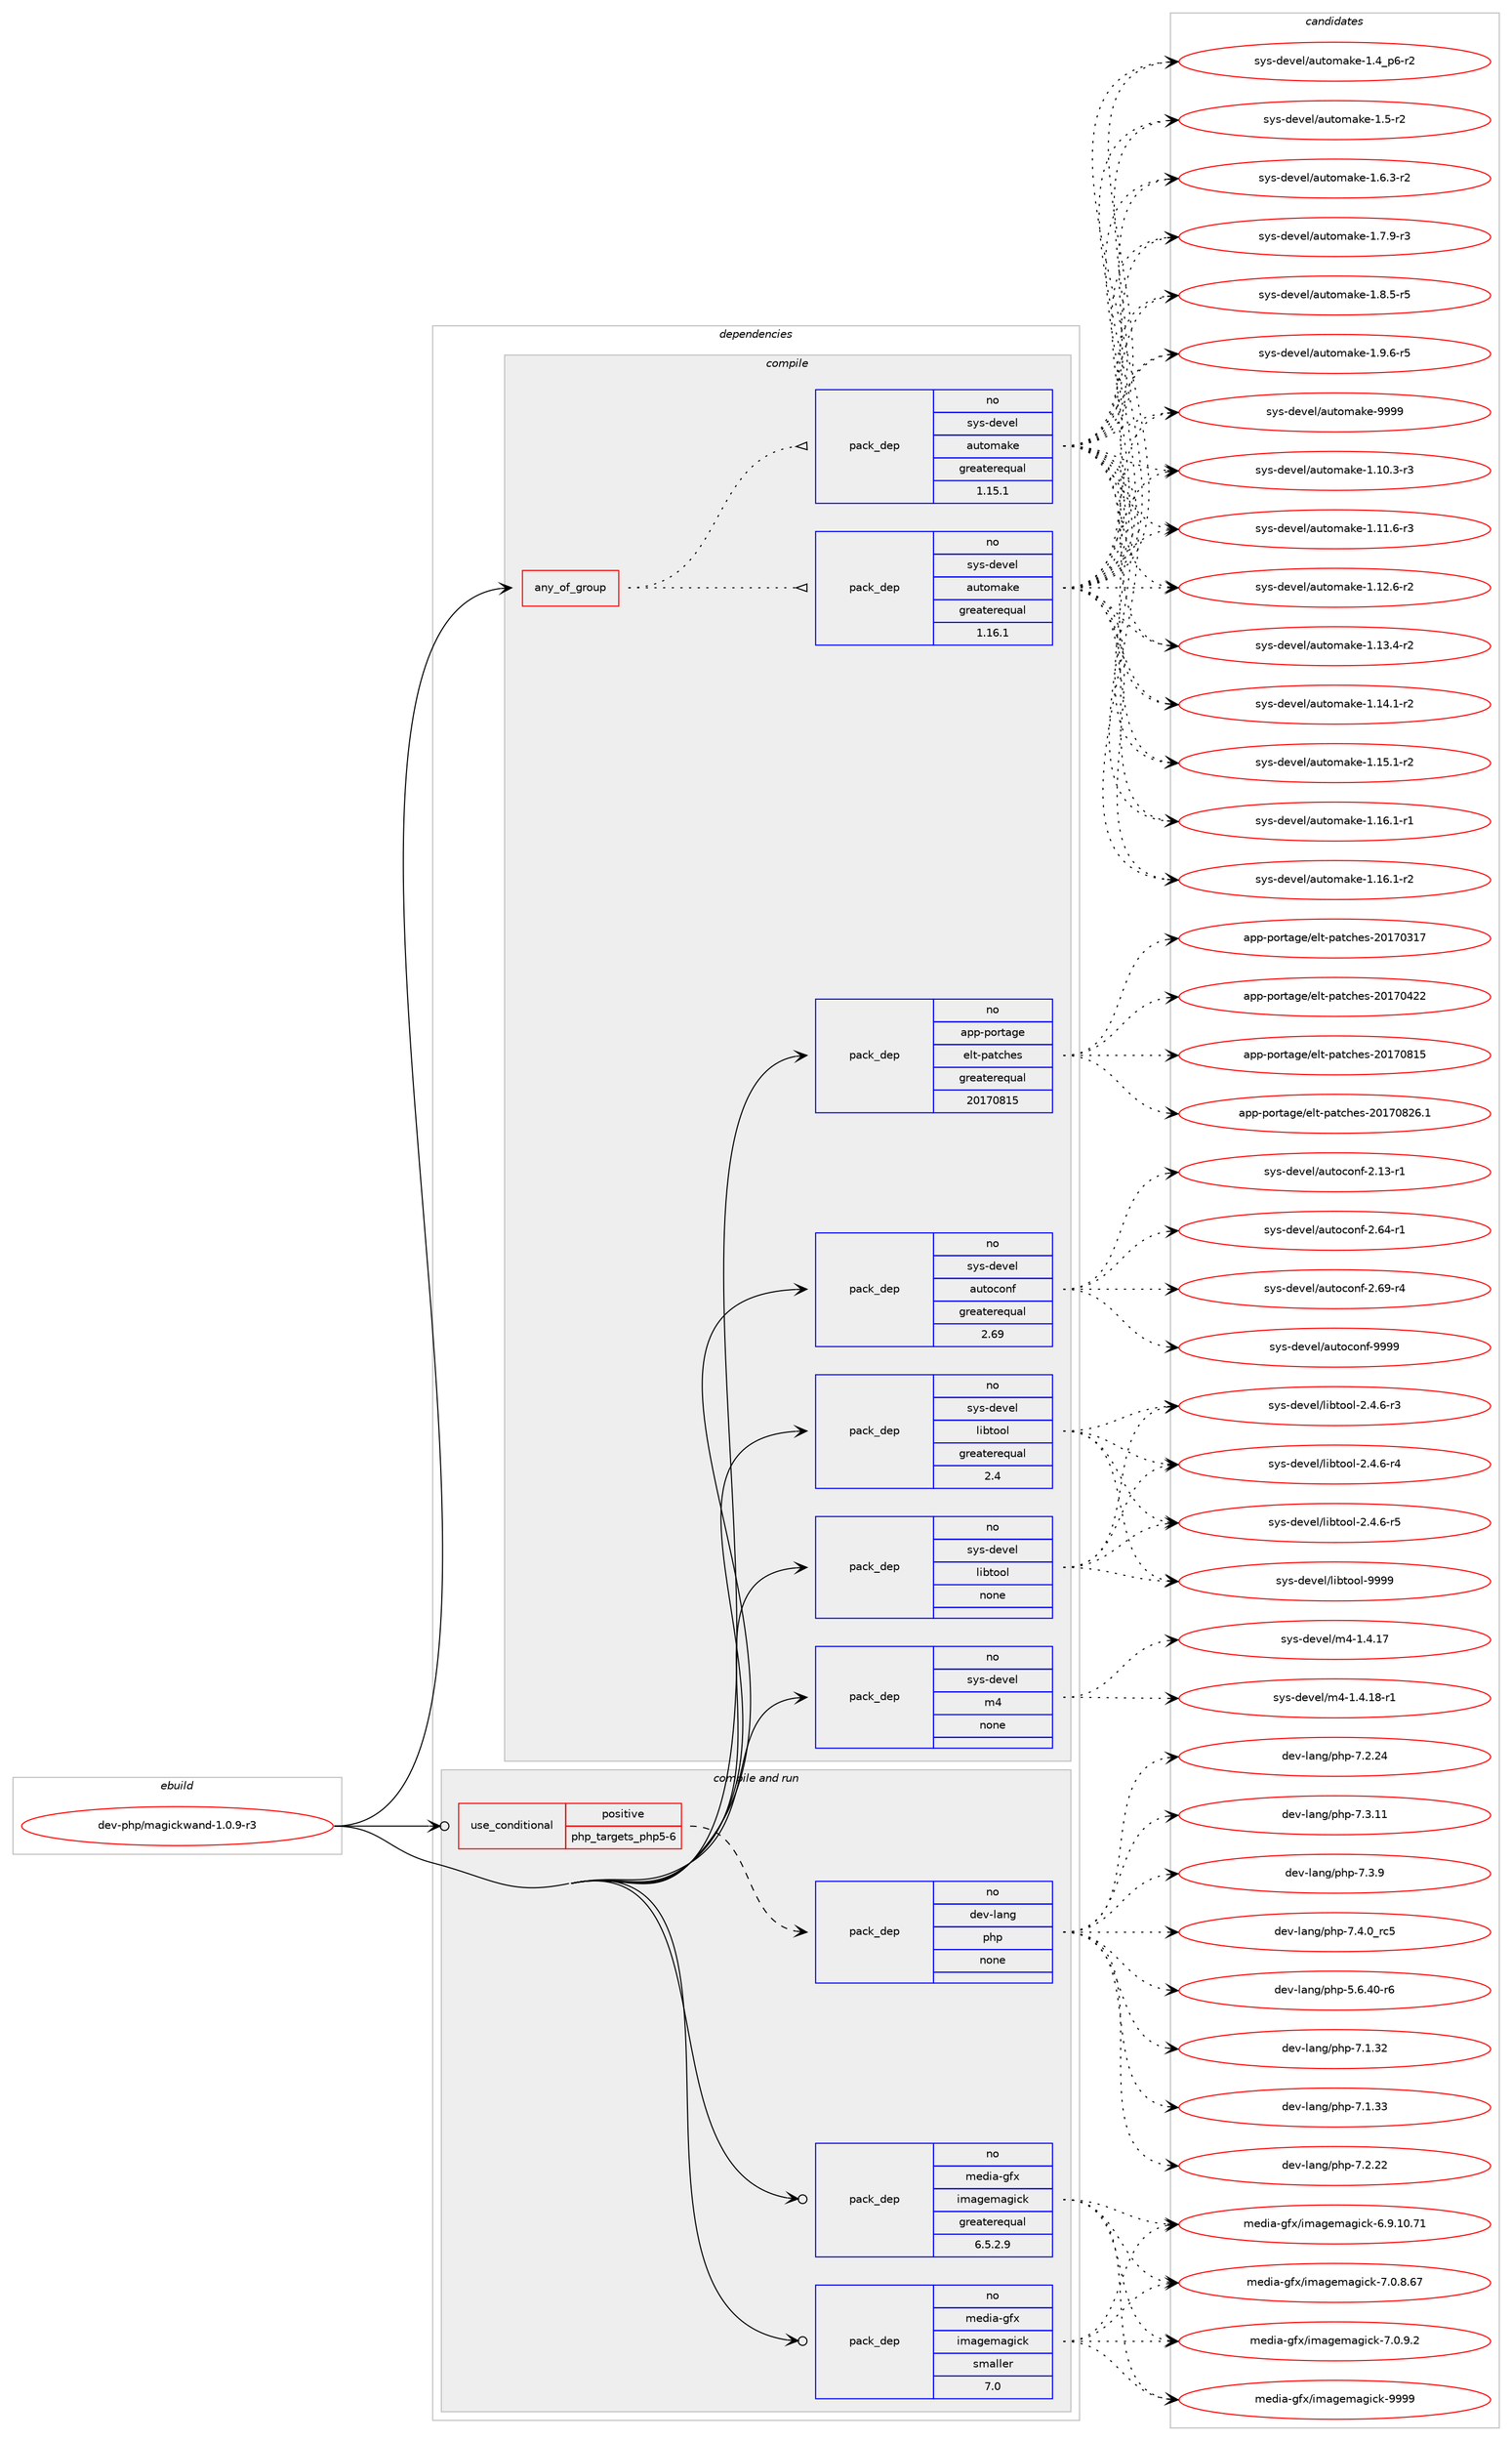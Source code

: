 digraph prolog {

# *************
# Graph options
# *************

newrank=true;
concentrate=true;
compound=true;
graph [rankdir=LR,fontname=Helvetica,fontsize=10,ranksep=1.5];#, ranksep=2.5, nodesep=0.2];
edge  [arrowhead=vee];
node  [fontname=Helvetica,fontsize=10];

# **********
# The ebuild
# **********

subgraph cluster_leftcol {
color=gray;
rank=same;
label=<<i>ebuild</i>>;
id [label="dev-php/magickwand-1.0.9-r3", color=red, width=4, href="../dev-php/magickwand-1.0.9-r3.svg"];
}

# ****************
# The dependencies
# ****************

subgraph cluster_midcol {
color=gray;
label=<<i>dependencies</i>>;
subgraph cluster_compile {
fillcolor="#eeeeee";
style=filled;
label=<<i>compile</i>>;
subgraph any11309 {
dependency589570 [label=<<TABLE BORDER="0" CELLBORDER="1" CELLSPACING="0" CELLPADDING="4"><TR><TD CELLPADDING="10">any_of_group</TD></TR></TABLE>>, shape=none, color=red];subgraph pack443127 {
dependency589571 [label=<<TABLE BORDER="0" CELLBORDER="1" CELLSPACING="0" CELLPADDING="4" WIDTH="220"><TR><TD ROWSPAN="6" CELLPADDING="30">pack_dep</TD></TR><TR><TD WIDTH="110">no</TD></TR><TR><TD>sys-devel</TD></TR><TR><TD>automake</TD></TR><TR><TD>greaterequal</TD></TR><TR><TD>1.16.1</TD></TR></TABLE>>, shape=none, color=blue];
}
dependency589570:e -> dependency589571:w [weight=20,style="dotted",arrowhead="oinv"];
subgraph pack443128 {
dependency589572 [label=<<TABLE BORDER="0" CELLBORDER="1" CELLSPACING="0" CELLPADDING="4" WIDTH="220"><TR><TD ROWSPAN="6" CELLPADDING="30">pack_dep</TD></TR><TR><TD WIDTH="110">no</TD></TR><TR><TD>sys-devel</TD></TR><TR><TD>automake</TD></TR><TR><TD>greaterequal</TD></TR><TR><TD>1.15.1</TD></TR></TABLE>>, shape=none, color=blue];
}
dependency589570:e -> dependency589572:w [weight=20,style="dotted",arrowhead="oinv"];
}
id:e -> dependency589570:w [weight=20,style="solid",arrowhead="vee"];
subgraph pack443129 {
dependency589573 [label=<<TABLE BORDER="0" CELLBORDER="1" CELLSPACING="0" CELLPADDING="4" WIDTH="220"><TR><TD ROWSPAN="6" CELLPADDING="30">pack_dep</TD></TR><TR><TD WIDTH="110">no</TD></TR><TR><TD>app-portage</TD></TR><TR><TD>elt-patches</TD></TR><TR><TD>greaterequal</TD></TR><TR><TD>20170815</TD></TR></TABLE>>, shape=none, color=blue];
}
id:e -> dependency589573:w [weight=20,style="solid",arrowhead="vee"];
subgraph pack443130 {
dependency589574 [label=<<TABLE BORDER="0" CELLBORDER="1" CELLSPACING="0" CELLPADDING="4" WIDTH="220"><TR><TD ROWSPAN="6" CELLPADDING="30">pack_dep</TD></TR><TR><TD WIDTH="110">no</TD></TR><TR><TD>sys-devel</TD></TR><TR><TD>autoconf</TD></TR><TR><TD>greaterequal</TD></TR><TR><TD>2.69</TD></TR></TABLE>>, shape=none, color=blue];
}
id:e -> dependency589574:w [weight=20,style="solid",arrowhead="vee"];
subgraph pack443131 {
dependency589575 [label=<<TABLE BORDER="0" CELLBORDER="1" CELLSPACING="0" CELLPADDING="4" WIDTH="220"><TR><TD ROWSPAN="6" CELLPADDING="30">pack_dep</TD></TR><TR><TD WIDTH="110">no</TD></TR><TR><TD>sys-devel</TD></TR><TR><TD>libtool</TD></TR><TR><TD>greaterequal</TD></TR><TR><TD>2.4</TD></TR></TABLE>>, shape=none, color=blue];
}
id:e -> dependency589575:w [weight=20,style="solid",arrowhead="vee"];
subgraph pack443132 {
dependency589576 [label=<<TABLE BORDER="0" CELLBORDER="1" CELLSPACING="0" CELLPADDING="4" WIDTH="220"><TR><TD ROWSPAN="6" CELLPADDING="30">pack_dep</TD></TR><TR><TD WIDTH="110">no</TD></TR><TR><TD>sys-devel</TD></TR><TR><TD>libtool</TD></TR><TR><TD>none</TD></TR><TR><TD></TD></TR></TABLE>>, shape=none, color=blue];
}
id:e -> dependency589576:w [weight=20,style="solid",arrowhead="vee"];
subgraph pack443133 {
dependency589577 [label=<<TABLE BORDER="0" CELLBORDER="1" CELLSPACING="0" CELLPADDING="4" WIDTH="220"><TR><TD ROWSPAN="6" CELLPADDING="30">pack_dep</TD></TR><TR><TD WIDTH="110">no</TD></TR><TR><TD>sys-devel</TD></TR><TR><TD>m4</TD></TR><TR><TD>none</TD></TR><TR><TD></TD></TR></TABLE>>, shape=none, color=blue];
}
id:e -> dependency589577:w [weight=20,style="solid",arrowhead="vee"];
}
subgraph cluster_compileandrun {
fillcolor="#eeeeee";
style=filled;
label=<<i>compile and run</i>>;
subgraph cond134769 {
dependency589578 [label=<<TABLE BORDER="0" CELLBORDER="1" CELLSPACING="0" CELLPADDING="4"><TR><TD ROWSPAN="3" CELLPADDING="10">use_conditional</TD></TR><TR><TD>positive</TD></TR><TR><TD>php_targets_php5-6</TD></TR></TABLE>>, shape=none, color=red];
subgraph pack443134 {
dependency589579 [label=<<TABLE BORDER="0" CELLBORDER="1" CELLSPACING="0" CELLPADDING="4" WIDTH="220"><TR><TD ROWSPAN="6" CELLPADDING="30">pack_dep</TD></TR><TR><TD WIDTH="110">no</TD></TR><TR><TD>dev-lang</TD></TR><TR><TD>php</TD></TR><TR><TD>none</TD></TR><TR><TD></TD></TR></TABLE>>, shape=none, color=blue];
}
dependency589578:e -> dependency589579:w [weight=20,style="dashed",arrowhead="vee"];
}
id:e -> dependency589578:w [weight=20,style="solid",arrowhead="odotvee"];
subgraph pack443135 {
dependency589580 [label=<<TABLE BORDER="0" CELLBORDER="1" CELLSPACING="0" CELLPADDING="4" WIDTH="220"><TR><TD ROWSPAN="6" CELLPADDING="30">pack_dep</TD></TR><TR><TD WIDTH="110">no</TD></TR><TR><TD>media-gfx</TD></TR><TR><TD>imagemagick</TD></TR><TR><TD>greaterequal</TD></TR><TR><TD>6.5.2.9</TD></TR></TABLE>>, shape=none, color=blue];
}
id:e -> dependency589580:w [weight=20,style="solid",arrowhead="odotvee"];
subgraph pack443136 {
dependency589581 [label=<<TABLE BORDER="0" CELLBORDER="1" CELLSPACING="0" CELLPADDING="4" WIDTH="220"><TR><TD ROWSPAN="6" CELLPADDING="30">pack_dep</TD></TR><TR><TD WIDTH="110">no</TD></TR><TR><TD>media-gfx</TD></TR><TR><TD>imagemagick</TD></TR><TR><TD>smaller</TD></TR><TR><TD>7.0</TD></TR></TABLE>>, shape=none, color=blue];
}
id:e -> dependency589581:w [weight=20,style="solid",arrowhead="odotvee"];
}
subgraph cluster_run {
fillcolor="#eeeeee";
style=filled;
label=<<i>run</i>>;
}
}

# **************
# The candidates
# **************

subgraph cluster_choices {
rank=same;
color=gray;
label=<<i>candidates</i>>;

subgraph choice443127 {
color=black;
nodesep=1;
choice11512111545100101118101108479711711611110997107101454946494846514511451 [label="sys-devel/automake-1.10.3-r3", color=red, width=4,href="../sys-devel/automake-1.10.3-r3.svg"];
choice11512111545100101118101108479711711611110997107101454946494946544511451 [label="sys-devel/automake-1.11.6-r3", color=red, width=4,href="../sys-devel/automake-1.11.6-r3.svg"];
choice11512111545100101118101108479711711611110997107101454946495046544511450 [label="sys-devel/automake-1.12.6-r2", color=red, width=4,href="../sys-devel/automake-1.12.6-r2.svg"];
choice11512111545100101118101108479711711611110997107101454946495146524511450 [label="sys-devel/automake-1.13.4-r2", color=red, width=4,href="../sys-devel/automake-1.13.4-r2.svg"];
choice11512111545100101118101108479711711611110997107101454946495246494511450 [label="sys-devel/automake-1.14.1-r2", color=red, width=4,href="../sys-devel/automake-1.14.1-r2.svg"];
choice11512111545100101118101108479711711611110997107101454946495346494511450 [label="sys-devel/automake-1.15.1-r2", color=red, width=4,href="../sys-devel/automake-1.15.1-r2.svg"];
choice11512111545100101118101108479711711611110997107101454946495446494511449 [label="sys-devel/automake-1.16.1-r1", color=red, width=4,href="../sys-devel/automake-1.16.1-r1.svg"];
choice11512111545100101118101108479711711611110997107101454946495446494511450 [label="sys-devel/automake-1.16.1-r2", color=red, width=4,href="../sys-devel/automake-1.16.1-r2.svg"];
choice115121115451001011181011084797117116111109971071014549465295112544511450 [label="sys-devel/automake-1.4_p6-r2", color=red, width=4,href="../sys-devel/automake-1.4_p6-r2.svg"];
choice11512111545100101118101108479711711611110997107101454946534511450 [label="sys-devel/automake-1.5-r2", color=red, width=4,href="../sys-devel/automake-1.5-r2.svg"];
choice115121115451001011181011084797117116111109971071014549465446514511450 [label="sys-devel/automake-1.6.3-r2", color=red, width=4,href="../sys-devel/automake-1.6.3-r2.svg"];
choice115121115451001011181011084797117116111109971071014549465546574511451 [label="sys-devel/automake-1.7.9-r3", color=red, width=4,href="../sys-devel/automake-1.7.9-r3.svg"];
choice115121115451001011181011084797117116111109971071014549465646534511453 [label="sys-devel/automake-1.8.5-r5", color=red, width=4,href="../sys-devel/automake-1.8.5-r5.svg"];
choice115121115451001011181011084797117116111109971071014549465746544511453 [label="sys-devel/automake-1.9.6-r5", color=red, width=4,href="../sys-devel/automake-1.9.6-r5.svg"];
choice115121115451001011181011084797117116111109971071014557575757 [label="sys-devel/automake-9999", color=red, width=4,href="../sys-devel/automake-9999.svg"];
dependency589571:e -> choice11512111545100101118101108479711711611110997107101454946494846514511451:w [style=dotted,weight="100"];
dependency589571:e -> choice11512111545100101118101108479711711611110997107101454946494946544511451:w [style=dotted,weight="100"];
dependency589571:e -> choice11512111545100101118101108479711711611110997107101454946495046544511450:w [style=dotted,weight="100"];
dependency589571:e -> choice11512111545100101118101108479711711611110997107101454946495146524511450:w [style=dotted,weight="100"];
dependency589571:e -> choice11512111545100101118101108479711711611110997107101454946495246494511450:w [style=dotted,weight="100"];
dependency589571:e -> choice11512111545100101118101108479711711611110997107101454946495346494511450:w [style=dotted,weight="100"];
dependency589571:e -> choice11512111545100101118101108479711711611110997107101454946495446494511449:w [style=dotted,weight="100"];
dependency589571:e -> choice11512111545100101118101108479711711611110997107101454946495446494511450:w [style=dotted,weight="100"];
dependency589571:e -> choice115121115451001011181011084797117116111109971071014549465295112544511450:w [style=dotted,weight="100"];
dependency589571:e -> choice11512111545100101118101108479711711611110997107101454946534511450:w [style=dotted,weight="100"];
dependency589571:e -> choice115121115451001011181011084797117116111109971071014549465446514511450:w [style=dotted,weight="100"];
dependency589571:e -> choice115121115451001011181011084797117116111109971071014549465546574511451:w [style=dotted,weight="100"];
dependency589571:e -> choice115121115451001011181011084797117116111109971071014549465646534511453:w [style=dotted,weight="100"];
dependency589571:e -> choice115121115451001011181011084797117116111109971071014549465746544511453:w [style=dotted,weight="100"];
dependency589571:e -> choice115121115451001011181011084797117116111109971071014557575757:w [style=dotted,weight="100"];
}
subgraph choice443128 {
color=black;
nodesep=1;
choice11512111545100101118101108479711711611110997107101454946494846514511451 [label="sys-devel/automake-1.10.3-r3", color=red, width=4,href="../sys-devel/automake-1.10.3-r3.svg"];
choice11512111545100101118101108479711711611110997107101454946494946544511451 [label="sys-devel/automake-1.11.6-r3", color=red, width=4,href="../sys-devel/automake-1.11.6-r3.svg"];
choice11512111545100101118101108479711711611110997107101454946495046544511450 [label="sys-devel/automake-1.12.6-r2", color=red, width=4,href="../sys-devel/automake-1.12.6-r2.svg"];
choice11512111545100101118101108479711711611110997107101454946495146524511450 [label="sys-devel/automake-1.13.4-r2", color=red, width=4,href="../sys-devel/automake-1.13.4-r2.svg"];
choice11512111545100101118101108479711711611110997107101454946495246494511450 [label="sys-devel/automake-1.14.1-r2", color=red, width=4,href="../sys-devel/automake-1.14.1-r2.svg"];
choice11512111545100101118101108479711711611110997107101454946495346494511450 [label="sys-devel/automake-1.15.1-r2", color=red, width=4,href="../sys-devel/automake-1.15.1-r2.svg"];
choice11512111545100101118101108479711711611110997107101454946495446494511449 [label="sys-devel/automake-1.16.1-r1", color=red, width=4,href="../sys-devel/automake-1.16.1-r1.svg"];
choice11512111545100101118101108479711711611110997107101454946495446494511450 [label="sys-devel/automake-1.16.1-r2", color=red, width=4,href="../sys-devel/automake-1.16.1-r2.svg"];
choice115121115451001011181011084797117116111109971071014549465295112544511450 [label="sys-devel/automake-1.4_p6-r2", color=red, width=4,href="../sys-devel/automake-1.4_p6-r2.svg"];
choice11512111545100101118101108479711711611110997107101454946534511450 [label="sys-devel/automake-1.5-r2", color=red, width=4,href="../sys-devel/automake-1.5-r2.svg"];
choice115121115451001011181011084797117116111109971071014549465446514511450 [label="sys-devel/automake-1.6.3-r2", color=red, width=4,href="../sys-devel/automake-1.6.3-r2.svg"];
choice115121115451001011181011084797117116111109971071014549465546574511451 [label="sys-devel/automake-1.7.9-r3", color=red, width=4,href="../sys-devel/automake-1.7.9-r3.svg"];
choice115121115451001011181011084797117116111109971071014549465646534511453 [label="sys-devel/automake-1.8.5-r5", color=red, width=4,href="../sys-devel/automake-1.8.5-r5.svg"];
choice115121115451001011181011084797117116111109971071014549465746544511453 [label="sys-devel/automake-1.9.6-r5", color=red, width=4,href="../sys-devel/automake-1.9.6-r5.svg"];
choice115121115451001011181011084797117116111109971071014557575757 [label="sys-devel/automake-9999", color=red, width=4,href="../sys-devel/automake-9999.svg"];
dependency589572:e -> choice11512111545100101118101108479711711611110997107101454946494846514511451:w [style=dotted,weight="100"];
dependency589572:e -> choice11512111545100101118101108479711711611110997107101454946494946544511451:w [style=dotted,weight="100"];
dependency589572:e -> choice11512111545100101118101108479711711611110997107101454946495046544511450:w [style=dotted,weight="100"];
dependency589572:e -> choice11512111545100101118101108479711711611110997107101454946495146524511450:w [style=dotted,weight="100"];
dependency589572:e -> choice11512111545100101118101108479711711611110997107101454946495246494511450:w [style=dotted,weight="100"];
dependency589572:e -> choice11512111545100101118101108479711711611110997107101454946495346494511450:w [style=dotted,weight="100"];
dependency589572:e -> choice11512111545100101118101108479711711611110997107101454946495446494511449:w [style=dotted,weight="100"];
dependency589572:e -> choice11512111545100101118101108479711711611110997107101454946495446494511450:w [style=dotted,weight="100"];
dependency589572:e -> choice115121115451001011181011084797117116111109971071014549465295112544511450:w [style=dotted,weight="100"];
dependency589572:e -> choice11512111545100101118101108479711711611110997107101454946534511450:w [style=dotted,weight="100"];
dependency589572:e -> choice115121115451001011181011084797117116111109971071014549465446514511450:w [style=dotted,weight="100"];
dependency589572:e -> choice115121115451001011181011084797117116111109971071014549465546574511451:w [style=dotted,weight="100"];
dependency589572:e -> choice115121115451001011181011084797117116111109971071014549465646534511453:w [style=dotted,weight="100"];
dependency589572:e -> choice115121115451001011181011084797117116111109971071014549465746544511453:w [style=dotted,weight="100"];
dependency589572:e -> choice115121115451001011181011084797117116111109971071014557575757:w [style=dotted,weight="100"];
}
subgraph choice443129 {
color=black;
nodesep=1;
choice97112112451121111141169710310147101108116451129711699104101115455048495548514955 [label="app-portage/elt-patches-20170317", color=red, width=4,href="../app-portage/elt-patches-20170317.svg"];
choice97112112451121111141169710310147101108116451129711699104101115455048495548525050 [label="app-portage/elt-patches-20170422", color=red, width=4,href="../app-portage/elt-patches-20170422.svg"];
choice97112112451121111141169710310147101108116451129711699104101115455048495548564953 [label="app-portage/elt-patches-20170815", color=red, width=4,href="../app-portage/elt-patches-20170815.svg"];
choice971121124511211111411697103101471011081164511297116991041011154550484955485650544649 [label="app-portage/elt-patches-20170826.1", color=red, width=4,href="../app-portage/elt-patches-20170826.1.svg"];
dependency589573:e -> choice97112112451121111141169710310147101108116451129711699104101115455048495548514955:w [style=dotted,weight="100"];
dependency589573:e -> choice97112112451121111141169710310147101108116451129711699104101115455048495548525050:w [style=dotted,weight="100"];
dependency589573:e -> choice97112112451121111141169710310147101108116451129711699104101115455048495548564953:w [style=dotted,weight="100"];
dependency589573:e -> choice971121124511211111411697103101471011081164511297116991041011154550484955485650544649:w [style=dotted,weight="100"];
}
subgraph choice443130 {
color=black;
nodesep=1;
choice1151211154510010111810110847971171161119911111010245504649514511449 [label="sys-devel/autoconf-2.13-r1", color=red, width=4,href="../sys-devel/autoconf-2.13-r1.svg"];
choice1151211154510010111810110847971171161119911111010245504654524511449 [label="sys-devel/autoconf-2.64-r1", color=red, width=4,href="../sys-devel/autoconf-2.64-r1.svg"];
choice1151211154510010111810110847971171161119911111010245504654574511452 [label="sys-devel/autoconf-2.69-r4", color=red, width=4,href="../sys-devel/autoconf-2.69-r4.svg"];
choice115121115451001011181011084797117116111991111101024557575757 [label="sys-devel/autoconf-9999", color=red, width=4,href="../sys-devel/autoconf-9999.svg"];
dependency589574:e -> choice1151211154510010111810110847971171161119911111010245504649514511449:w [style=dotted,weight="100"];
dependency589574:e -> choice1151211154510010111810110847971171161119911111010245504654524511449:w [style=dotted,weight="100"];
dependency589574:e -> choice1151211154510010111810110847971171161119911111010245504654574511452:w [style=dotted,weight="100"];
dependency589574:e -> choice115121115451001011181011084797117116111991111101024557575757:w [style=dotted,weight="100"];
}
subgraph choice443131 {
color=black;
nodesep=1;
choice1151211154510010111810110847108105981161111111084550465246544511451 [label="sys-devel/libtool-2.4.6-r3", color=red, width=4,href="../sys-devel/libtool-2.4.6-r3.svg"];
choice1151211154510010111810110847108105981161111111084550465246544511452 [label="sys-devel/libtool-2.4.6-r4", color=red, width=4,href="../sys-devel/libtool-2.4.6-r4.svg"];
choice1151211154510010111810110847108105981161111111084550465246544511453 [label="sys-devel/libtool-2.4.6-r5", color=red, width=4,href="../sys-devel/libtool-2.4.6-r5.svg"];
choice1151211154510010111810110847108105981161111111084557575757 [label="sys-devel/libtool-9999", color=red, width=4,href="../sys-devel/libtool-9999.svg"];
dependency589575:e -> choice1151211154510010111810110847108105981161111111084550465246544511451:w [style=dotted,weight="100"];
dependency589575:e -> choice1151211154510010111810110847108105981161111111084550465246544511452:w [style=dotted,weight="100"];
dependency589575:e -> choice1151211154510010111810110847108105981161111111084550465246544511453:w [style=dotted,weight="100"];
dependency589575:e -> choice1151211154510010111810110847108105981161111111084557575757:w [style=dotted,weight="100"];
}
subgraph choice443132 {
color=black;
nodesep=1;
choice1151211154510010111810110847108105981161111111084550465246544511451 [label="sys-devel/libtool-2.4.6-r3", color=red, width=4,href="../sys-devel/libtool-2.4.6-r3.svg"];
choice1151211154510010111810110847108105981161111111084550465246544511452 [label="sys-devel/libtool-2.4.6-r4", color=red, width=4,href="../sys-devel/libtool-2.4.6-r4.svg"];
choice1151211154510010111810110847108105981161111111084550465246544511453 [label="sys-devel/libtool-2.4.6-r5", color=red, width=4,href="../sys-devel/libtool-2.4.6-r5.svg"];
choice1151211154510010111810110847108105981161111111084557575757 [label="sys-devel/libtool-9999", color=red, width=4,href="../sys-devel/libtool-9999.svg"];
dependency589576:e -> choice1151211154510010111810110847108105981161111111084550465246544511451:w [style=dotted,weight="100"];
dependency589576:e -> choice1151211154510010111810110847108105981161111111084550465246544511452:w [style=dotted,weight="100"];
dependency589576:e -> choice1151211154510010111810110847108105981161111111084550465246544511453:w [style=dotted,weight="100"];
dependency589576:e -> choice1151211154510010111810110847108105981161111111084557575757:w [style=dotted,weight="100"];
}
subgraph choice443133 {
color=black;
nodesep=1;
choice11512111545100101118101108471095245494652464955 [label="sys-devel/m4-1.4.17", color=red, width=4,href="../sys-devel/m4-1.4.17.svg"];
choice115121115451001011181011084710952454946524649564511449 [label="sys-devel/m4-1.4.18-r1", color=red, width=4,href="../sys-devel/m4-1.4.18-r1.svg"];
dependency589577:e -> choice11512111545100101118101108471095245494652464955:w [style=dotted,weight="100"];
dependency589577:e -> choice115121115451001011181011084710952454946524649564511449:w [style=dotted,weight="100"];
}
subgraph choice443134 {
color=black;
nodesep=1;
choice100101118451089711010347112104112455346544652484511454 [label="dev-lang/php-5.6.40-r6", color=red, width=4,href="../dev-lang/php-5.6.40-r6.svg"];
choice10010111845108971101034711210411245554649465150 [label="dev-lang/php-7.1.32", color=red, width=4,href="../dev-lang/php-7.1.32.svg"];
choice10010111845108971101034711210411245554649465151 [label="dev-lang/php-7.1.33", color=red, width=4,href="../dev-lang/php-7.1.33.svg"];
choice10010111845108971101034711210411245554650465050 [label="dev-lang/php-7.2.22", color=red, width=4,href="../dev-lang/php-7.2.22.svg"];
choice10010111845108971101034711210411245554650465052 [label="dev-lang/php-7.2.24", color=red, width=4,href="../dev-lang/php-7.2.24.svg"];
choice10010111845108971101034711210411245554651464949 [label="dev-lang/php-7.3.11", color=red, width=4,href="../dev-lang/php-7.3.11.svg"];
choice100101118451089711010347112104112455546514657 [label="dev-lang/php-7.3.9", color=red, width=4,href="../dev-lang/php-7.3.9.svg"];
choice100101118451089711010347112104112455546524648951149953 [label="dev-lang/php-7.4.0_rc5", color=red, width=4,href="../dev-lang/php-7.4.0_rc5.svg"];
dependency589579:e -> choice100101118451089711010347112104112455346544652484511454:w [style=dotted,weight="100"];
dependency589579:e -> choice10010111845108971101034711210411245554649465150:w [style=dotted,weight="100"];
dependency589579:e -> choice10010111845108971101034711210411245554649465151:w [style=dotted,weight="100"];
dependency589579:e -> choice10010111845108971101034711210411245554650465050:w [style=dotted,weight="100"];
dependency589579:e -> choice10010111845108971101034711210411245554650465052:w [style=dotted,weight="100"];
dependency589579:e -> choice10010111845108971101034711210411245554651464949:w [style=dotted,weight="100"];
dependency589579:e -> choice100101118451089711010347112104112455546514657:w [style=dotted,weight="100"];
dependency589579:e -> choice100101118451089711010347112104112455546524648951149953:w [style=dotted,weight="100"];
}
subgraph choice443135 {
color=black;
nodesep=1;
choice10910110010597451031021204710510997103101109971031059910745544657464948465549 [label="media-gfx/imagemagick-6.9.10.71", color=red, width=4,href="../media-gfx/imagemagick-6.9.10.71.svg"];
choice109101100105974510310212047105109971031011099710310599107455546484656465455 [label="media-gfx/imagemagick-7.0.8.67", color=red, width=4,href="../media-gfx/imagemagick-7.0.8.67.svg"];
choice1091011001059745103102120471051099710310110997103105991074555464846574650 [label="media-gfx/imagemagick-7.0.9.2", color=red, width=4,href="../media-gfx/imagemagick-7.0.9.2.svg"];
choice1091011001059745103102120471051099710310110997103105991074557575757 [label="media-gfx/imagemagick-9999", color=red, width=4,href="../media-gfx/imagemagick-9999.svg"];
dependency589580:e -> choice10910110010597451031021204710510997103101109971031059910745544657464948465549:w [style=dotted,weight="100"];
dependency589580:e -> choice109101100105974510310212047105109971031011099710310599107455546484656465455:w [style=dotted,weight="100"];
dependency589580:e -> choice1091011001059745103102120471051099710310110997103105991074555464846574650:w [style=dotted,weight="100"];
dependency589580:e -> choice1091011001059745103102120471051099710310110997103105991074557575757:w [style=dotted,weight="100"];
}
subgraph choice443136 {
color=black;
nodesep=1;
choice10910110010597451031021204710510997103101109971031059910745544657464948465549 [label="media-gfx/imagemagick-6.9.10.71", color=red, width=4,href="../media-gfx/imagemagick-6.9.10.71.svg"];
choice109101100105974510310212047105109971031011099710310599107455546484656465455 [label="media-gfx/imagemagick-7.0.8.67", color=red, width=4,href="../media-gfx/imagemagick-7.0.8.67.svg"];
choice1091011001059745103102120471051099710310110997103105991074555464846574650 [label="media-gfx/imagemagick-7.0.9.2", color=red, width=4,href="../media-gfx/imagemagick-7.0.9.2.svg"];
choice1091011001059745103102120471051099710310110997103105991074557575757 [label="media-gfx/imagemagick-9999", color=red, width=4,href="../media-gfx/imagemagick-9999.svg"];
dependency589581:e -> choice10910110010597451031021204710510997103101109971031059910745544657464948465549:w [style=dotted,weight="100"];
dependency589581:e -> choice109101100105974510310212047105109971031011099710310599107455546484656465455:w [style=dotted,weight="100"];
dependency589581:e -> choice1091011001059745103102120471051099710310110997103105991074555464846574650:w [style=dotted,weight="100"];
dependency589581:e -> choice1091011001059745103102120471051099710310110997103105991074557575757:w [style=dotted,weight="100"];
}
}

}
